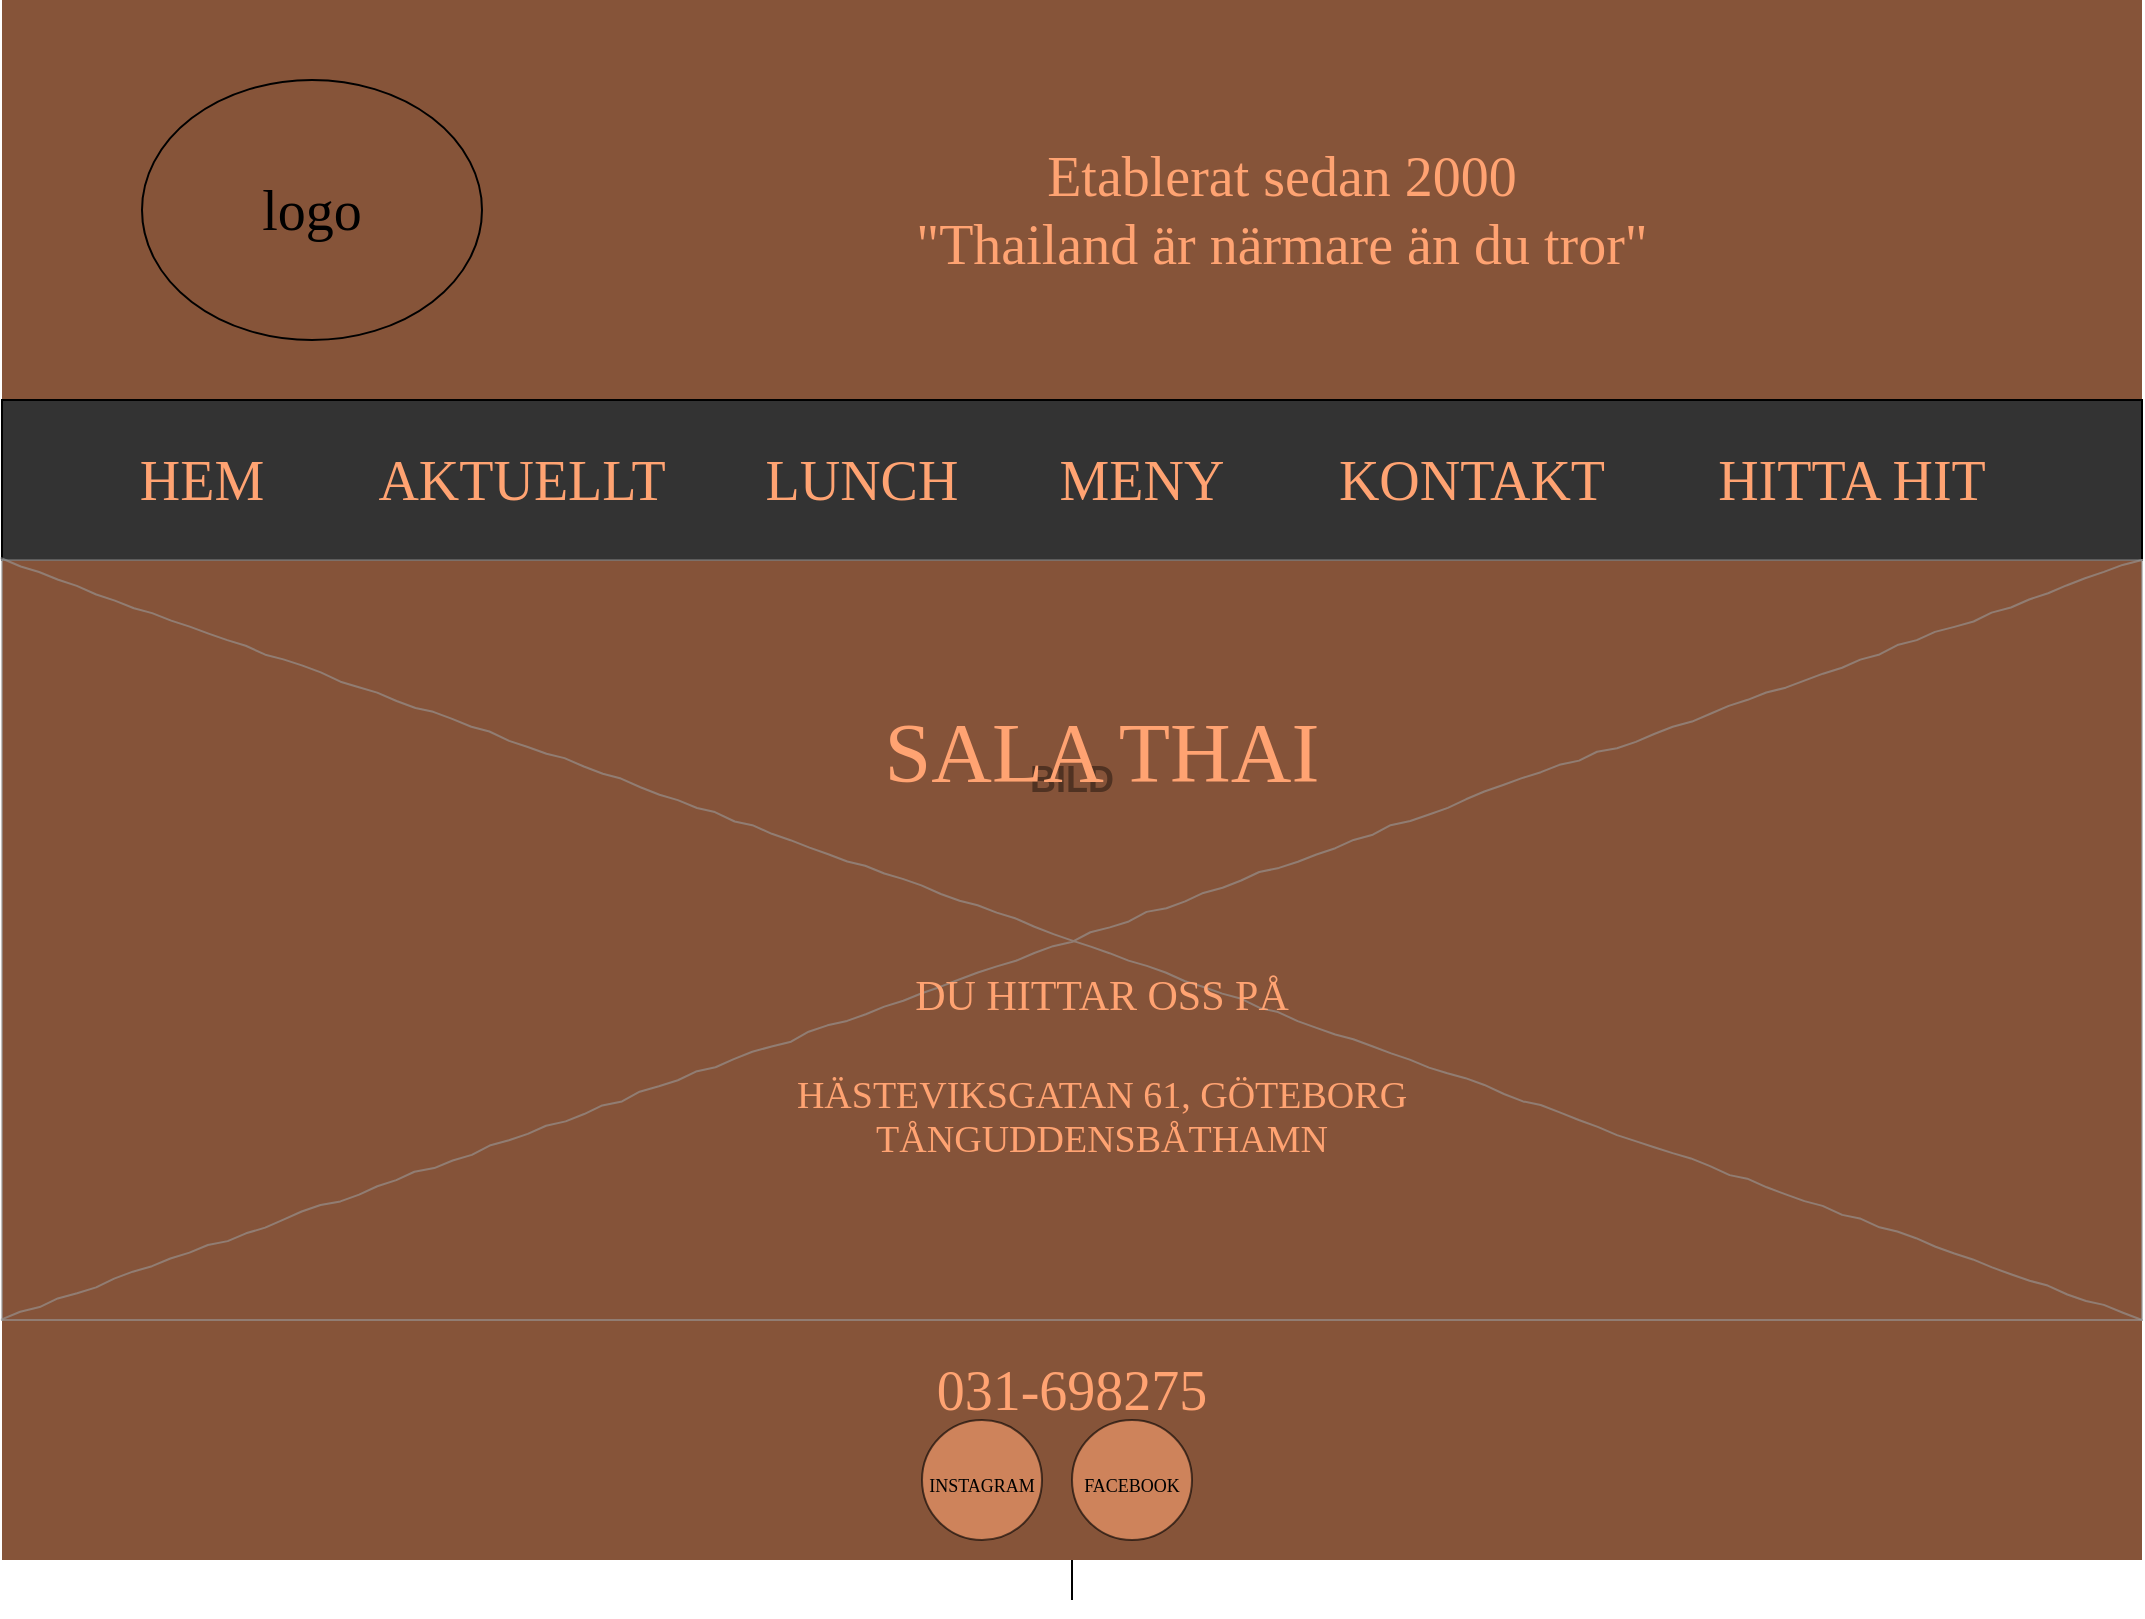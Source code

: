 <mxfile version="16.1.2" type="github">
  <diagram name="Page-1" id="03018318-947c-dd8e-b7a3-06fadd420f32">
    <mxGraphModel dx="1185" dy="714" grid="1" gridSize="10" guides="1" tooltips="1" connect="1" arrows="1" fold="1" page="1" pageScale="1" pageWidth="1169" pageHeight="827" background="none" math="0" shadow="0">
      <root>
        <mxCell id="0" />
        <mxCell id="1" parent="0" />
        <mxCell id="i1TGhDoqJdRgCCYyhsKo-16" style="edgeStyle=orthogonalEdgeStyle;rounded=0;orthogonalLoop=1;jettySize=auto;html=1;fontFamily=fontawesom6free;fontSource=https%3A%2F%2Ffontawesome.com;fontSize=28;fontColor=#000000;" edge="1" parent="1" source="i1TGhDoqJdRgCCYyhsKo-1" target="677b7b8949515195-16">
          <mxGeometry relative="1" as="geometry" />
        </mxCell>
        <mxCell id="i1TGhDoqJdRgCCYyhsKo-1" value="&lt;h2&gt;BILD&lt;/h2&gt;" style="rounded=0;whiteSpace=wrap;html=1;fillColor=#865439;strokeColor=none;" vertex="1" parent="1">
          <mxGeometry x="50" y="40" width="1070" height="780" as="geometry" />
        </mxCell>
        <mxCell id="i1TGhDoqJdRgCCYyhsKo-2" value="&lt;font data-font-src=&quot;https://fontawesome.com&quot; style=&quot;font-size: 28px&quot; face=&quot;fontawesom6free&quot;&gt;logo&lt;/font&gt;" style="ellipse;whiteSpace=wrap;html=1;fillColor=#865439;" vertex="1" parent="1">
          <mxGeometry x="120" y="80" width="170" height="130" as="geometry" />
        </mxCell>
        <mxCell id="i1TGhDoqJdRgCCYyhsKo-4" value="&lt;div&gt;&lt;font color=&quot;#FFA372&quot;&gt;Etablerat sedan 2000&lt;/font&gt;&lt;/div&gt;&lt;div&gt;&lt;font color=&quot;#FFA372&quot;&gt;&quot;Thailand är närmare än du tror&quot;&lt;br&gt;&lt;/font&gt;&lt;/div&gt;" style="rounded=0;whiteSpace=wrap;html=1;fontFamily=fontawesom6free;fontSource=https%3A%2F%2Ffontawesome.com;fontSize=28;fillColor=#865439;strokeColor=none;" vertex="1" parent="1">
          <mxGeometry x="330" y="102.5" width="720" height="85" as="geometry" />
        </mxCell>
        <mxCell id="i1TGhDoqJdRgCCYyhsKo-5" value="" style="rounded=0;whiteSpace=wrap;html=1;fontFamily=fontawesom6free;fontSource=https%3A%2F%2Ffontawesome.com;fontSize=28;fontColor=#FFA372;fillColor=#333;" vertex="1" parent="1">
          <mxGeometry x="50" y="240" width="1070" height="80" as="geometry" />
        </mxCell>
        <mxCell id="i1TGhDoqJdRgCCYyhsKo-6" value="HITTA HIT" style="rounded=0;whiteSpace=wrap;html=1;fontFamily=fontawesom6free;fontSource=https%3A%2F%2Ffontawesome.com;fontSize=28;fontColor=#FFA372;fillColor=#333;strokeColor=none;" vertex="1" parent="1">
          <mxGeometry x="900" y="250" width="150" height="60" as="geometry" />
        </mxCell>
        <mxCell id="i1TGhDoqJdRgCCYyhsKo-7" value="KONTAKT" style="rounded=0;whiteSpace=wrap;html=1;fontFamily=fontawesom6free;fontSource=https%3A%2F%2Ffontawesome.com;fontSize=28;fontColor=#FFA372;fillColor=#333;strokeColor=none;" vertex="1" parent="1">
          <mxGeometry x="690" y="250" width="190" height="60" as="geometry" />
        </mxCell>
        <mxCell id="i1TGhDoqJdRgCCYyhsKo-8" value="MENY" style="rounded=0;whiteSpace=wrap;html=1;fontFamily=fontawesom6free;fontSource=https%3A%2F%2Ffontawesome.com;fontSize=28;fontColor=#FFA372;fillColor=#333;strokeColor=none;" vertex="1" parent="1">
          <mxGeometry x="560" y="250" width="120" height="60" as="geometry" />
        </mxCell>
        <mxCell id="i1TGhDoqJdRgCCYyhsKo-9" value="LUNCH" style="rounded=0;whiteSpace=wrap;html=1;fontFamily=fontawesom6free;fontSource=https%3A%2F%2Ffontawesome.com;fontSize=28;fontColor=#FFA372;fillColor=#333;strokeColor=none;" vertex="1" parent="1">
          <mxGeometry x="420" y="250" width="120" height="60" as="geometry" />
        </mxCell>
        <mxCell id="i1TGhDoqJdRgCCYyhsKo-10" value="AKTUELLT" style="rounded=0;whiteSpace=wrap;html=1;fontFamily=fontawesom6free;fontSource=https%3A%2F%2Ffontawesome.com;fontSize=28;fontColor=#FFA372;fillColor=#333;strokeColor=none;" vertex="1" parent="1">
          <mxGeometry x="230" y="250" width="160" height="60" as="geometry" />
        </mxCell>
        <mxCell id="677b7b8949515195-16" value="" style="verticalLabelPosition=bottom;shadow=0;dashed=0;align=center;html=1;verticalAlign=top;strokeWidth=1;shape=mxgraph.mockup.graphics.simpleIcon;strokeColor=#999999;rounded=0;labelBackgroundColor=none;fontFamily=Verdana;fontSize=14;fontColor=#000000;comic=1;fillColor=#865439;opacity=60;" parent="1" vertex="1">
          <mxGeometry x="50" y="320" width="1070" height="380" as="geometry" />
        </mxCell>
        <mxCell id="i1TGhDoqJdRgCCYyhsKo-11" value="HEM" style="rounded=0;whiteSpace=wrap;html=1;fontFamily=fontawesom6free;fontSource=https%3A%2F%2Ffontawesome.com;fontSize=28;fontColor=#FFA372;fillColor=#333;strokeColor=none;" vertex="1" parent="1">
          <mxGeometry x="90" y="250" width="120" height="60" as="geometry" />
        </mxCell>
        <mxCell id="i1TGhDoqJdRgCCYyhsKo-17" value="&lt;div&gt;&lt;br&gt;&lt;/div&gt;&lt;div style=&quot;font-size: 42px&quot;&gt;&lt;br&gt;&lt;/div&gt;&lt;div style=&quot;font-size: 42px&quot;&gt;SALA THAI&lt;/div&gt;&lt;div style=&quot;font-size: 42px&quot;&gt;&lt;br&gt;&lt;/div&gt;&lt;div&gt;&lt;br&gt;&lt;/div&gt;&lt;div style=&quot;font-size: 21px&quot;&gt;DU HITTAR OSS PÅ&lt;/div&gt;&lt;div style=&quot;font-size: 21px&quot;&gt;&lt;br&gt;&lt;/div&gt;&lt;div style=&quot;font-size: 19px&quot;&gt;HÄSTEVIKSGATAN 61, GÖTEBORG&lt;/div&gt;&lt;div style=&quot;font-size: 19px&quot;&gt;TÅNGUDDENSBÅTHAMN&lt;br&gt;&lt;/div&gt;&lt;div&gt;&lt;br&gt;&lt;/div&gt;&lt;div&gt;&lt;br&gt;&lt;/div&gt;&lt;div&gt;&lt;br&gt;&lt;/div&gt;" style="rounded=0;whiteSpace=wrap;html=1;fontFamily=fontawesom6free;fontSource=https%3A%2F%2Ffontawesome.com;fontSize=28;fontColor=#FFA372;fillColor=none;strokeColor=none;" vertex="1" parent="1">
          <mxGeometry x="230" y="350" width="740" height="330" as="geometry" />
        </mxCell>
        <mxCell id="i1TGhDoqJdRgCCYyhsKo-18" value="031-698275" style="rounded=0;whiteSpace=wrap;html=1;fontFamily=fontawesom6free;fontSource=https%3A%2F%2Ffontawesome.com;fontSize=28;fontColor=#FFA372;fillColor=none;strokeColor=none;" vertex="1" parent="1">
          <mxGeometry x="470" y="720" width="230" height="30" as="geometry" />
        </mxCell>
        <mxCell id="i1TGhDoqJdRgCCYyhsKo-19" value="&lt;font style=&quot;font-size: 9px&quot;&gt;INSTAGRAM&lt;/font&gt;" style="ellipse;whiteSpace=wrap;html=1;aspect=fixed;fontFamily=fontawesom6free;fontSource=https%3A%2F%2Ffontawesome.com;fontSize=19;fontColor=#000000;fillColor=#FFA372;opacity=60;" vertex="1" parent="1">
          <mxGeometry x="510" y="750" width="60" height="60" as="geometry" />
        </mxCell>
        <mxCell id="i1TGhDoqJdRgCCYyhsKo-20" value="&lt;font style=&quot;font-size: 9px&quot;&gt;FACEBOOK&lt;/font&gt;" style="ellipse;whiteSpace=wrap;html=1;aspect=fixed;fontFamily=fontawesom6free;fontSource=https%3A%2F%2Ffontawesome.com;fontSize=19;fontColor=#000000;fillColor=#FFA372;opacity=60;" vertex="1" parent="1">
          <mxGeometry x="585" y="750" width="60" height="60" as="geometry" />
        </mxCell>
      </root>
    </mxGraphModel>
  </diagram>
</mxfile>
